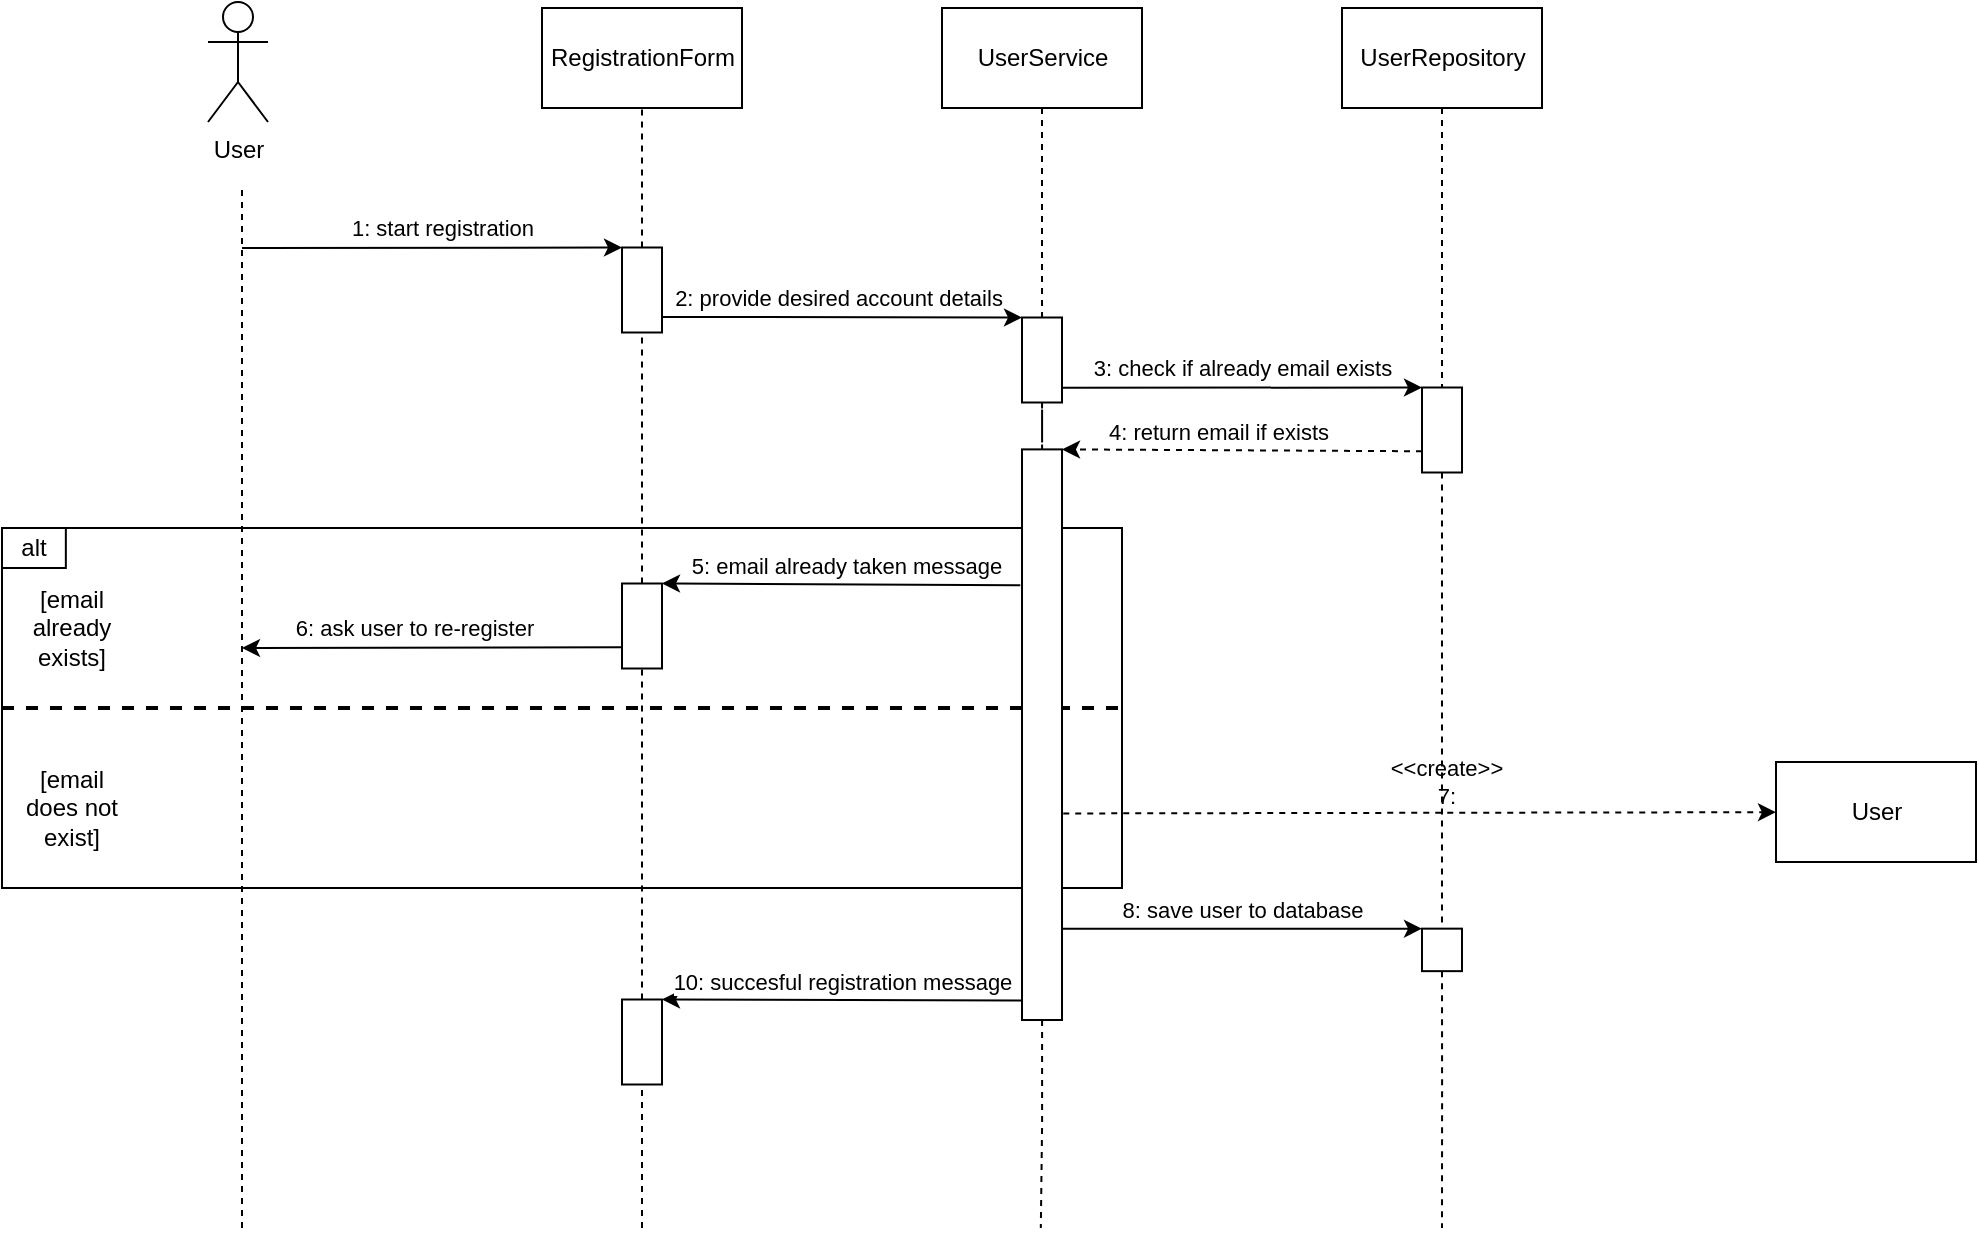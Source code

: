 <mxfile version="20.2.3" type="device" pages="3"><diagram id="J1BoHj41elnIUhdAQYMc" name="Sequence - Register"><mxGraphModel dx="1422" dy="865" grid="1" gridSize="10" guides="1" tooltips="1" connect="1" arrows="1" fold="1" page="1" pageScale="1" pageWidth="1700" pageHeight="1100" math="0" shadow="0"><root><mxCell id="0"/><mxCell id="1" parent="0"/><mxCell id="G51d1cEcFMgYt-bWNLCl-16" value="" style="group;fillColor=none;" parent="1" vertex="1" connectable="0"><mxGeometry x="50" y="330" width="615.31" height="180" as="geometry"/></mxCell><mxCell id="G51d1cEcFMgYt-bWNLCl-17" value="alt" style="rounded=0;whiteSpace=wrap;html=1;" parent="G51d1cEcFMgYt-bWNLCl-16" vertex="1"><mxGeometry width="31.927" height="20" as="geometry"/></mxCell><mxCell id="G51d1cEcFMgYt-bWNLCl-25" value="" style="group" parent="G51d1cEcFMgYt-bWNLCl-16" vertex="1" connectable="0"><mxGeometry width="560" height="180" as="geometry"/></mxCell><mxCell id="G51d1cEcFMgYt-bWNLCl-23" value="[email already&lt;br&gt;exists]" style="rounded=0;whiteSpace=wrap;html=1;fillColor=none;strokeColor=none;" parent="G51d1cEcFMgYt-bWNLCl-25" vertex="1"><mxGeometry x="10" y="30" width="50" height="40" as="geometry"/></mxCell><mxCell id="G51d1cEcFMgYt-bWNLCl-29" value="" style="group" parent="G51d1cEcFMgYt-bWNLCl-25" vertex="1" connectable="0"><mxGeometry width="560" height="180" as="geometry"/></mxCell><mxCell id="G51d1cEcFMgYt-bWNLCl-14" value="" style="rounded=0;whiteSpace=wrap;html=1;fillColor=none;" parent="G51d1cEcFMgYt-bWNLCl-29" vertex="1"><mxGeometry width="560" height="180" as="geometry"/></mxCell><mxCell id="G51d1cEcFMgYt-bWNLCl-26" value="[email does not exist]" style="rounded=0;whiteSpace=wrap;html=1;fillColor=none;strokeColor=none;" parent="G51d1cEcFMgYt-bWNLCl-29" vertex="1"><mxGeometry x="10" y="120" width="50" height="40" as="geometry"/></mxCell><mxCell id="G51d1cEcFMgYt-bWNLCl-15" value="" style="endArrow=none;dashed=1;html=1;strokeWidth=2;rounded=0;exitX=0;exitY=0.5;exitDx=0;exitDy=0;entryX=1;entryY=0.5;entryDx=0;entryDy=0;" parent="G51d1cEcFMgYt-bWNLCl-29" source="G51d1cEcFMgYt-bWNLCl-14" target="G51d1cEcFMgYt-bWNLCl-14" edge="1"><mxGeometry width="50" height="50" relative="1" as="geometry"><mxPoint x="274.572" y="-30" as="sourcePoint"/><mxPoint x="306.499" y="-80" as="targetPoint"/></mxGeometry></mxCell><mxCell id="G51d1cEcFMgYt-bWNLCl-34" value="" style="endArrow=classic;html=1;rounded=0;exitX=0.75;exitY=1;exitDx=0;exitDy=0;" parent="G51d1cEcFMgYt-bWNLCl-29" source="G51d1cEcFMgYt-bWNLCl-30" edge="1"><mxGeometry width="50" height="50" relative="1" as="geometry"><mxPoint x="299.8" y="63.61" as="sourcePoint"/><mxPoint x="120" y="60" as="targetPoint"/></mxGeometry></mxCell><mxCell id="G51d1cEcFMgYt-bWNLCl-35" value="6: ask user to re-register" style="edgeLabel;html=1;align=center;verticalAlign=middle;resizable=0;points=[];" parent="G51d1cEcFMgYt-bWNLCl-34" vertex="1" connectable="0"><mxGeometry x="-0.532" y="2" relative="1" as="geometry"><mxPoint x="-60" y="-12" as="offset"/></mxGeometry></mxCell><mxCell id="e1-ULAyDDQOcOxpu7avG-3" value="UserService" style="html=1;dashed=0;whitespace=wrap;" parent="1" vertex="1"><mxGeometry x="520" y="70" width="100" height="50" as="geometry"/></mxCell><mxCell id="e1-ULAyDDQOcOxpu7avG-4" value="RegistrationForm" style="html=1;dashed=0;whitespace=wrap;" parent="1" vertex="1"><mxGeometry x="320" y="70" width="100" height="50" as="geometry"/></mxCell><mxCell id="e1-ULAyDDQOcOxpu7avG-5" value="" style="endArrow=none;dashed=1;html=1;rounded=0;" parent="1" edge="1"><mxGeometry width="50" height="50" relative="1" as="geometry"><mxPoint x="170" y="680" as="sourcePoint"/><mxPoint x="170" y="160" as="targetPoint"/></mxGeometry></mxCell><mxCell id="e1-ULAyDDQOcOxpu7avG-6" value="" style="endArrow=none;dashed=1;html=1;rounded=0;startArrow=none;" parent="1" source="e1-ULAyDDQOcOxpu7avG-16" target="e1-ULAyDDQOcOxpu7avG-4" edge="1"><mxGeometry width="50" height="50" relative="1" as="geometry"><mxPoint x="370" y="682" as="sourcePoint"/><mxPoint x="100" y="130" as="targetPoint"/></mxGeometry></mxCell><mxCell id="G51d1cEcFMgYt-bWNLCl-5" style="edgeStyle=orthogonalEdgeStyle;rounded=0;orthogonalLoop=1;jettySize=auto;html=1;dashed=1;endArrow=none;endFill=0;startArrow=none;" parent="1" source="G51d1cEcFMgYt-bWNLCl-49" edge="1"><mxGeometry relative="1" as="geometry"><mxPoint x="770.0" y="680" as="targetPoint"/></mxGeometry></mxCell><mxCell id="e1-ULAyDDQOcOxpu7avG-9" value="UserRepository" style="html=1;dashed=0;whitespace=wrap;" parent="1" vertex="1"><mxGeometry x="720" y="70" width="100" height="50" as="geometry"/></mxCell><mxCell id="e1-ULAyDDQOcOxpu7avG-15" value="" style="endArrow=classic;html=1;rounded=0;entryX=0;entryY=1;entryDx=0;entryDy=0;" parent="1" target="e1-ULAyDDQOcOxpu7avG-16" edge="1"><mxGeometry width="50" height="50" relative="1" as="geometry"><mxPoint x="170" y="190" as="sourcePoint"/><mxPoint x="360" y="190" as="targetPoint"/></mxGeometry></mxCell><mxCell id="e1-ULAyDDQOcOxpu7avG-18" value="1: start registration" style="edgeLabel;html=1;align=center;verticalAlign=middle;resizable=0;points=[];" parent="e1-ULAyDDQOcOxpu7avG-15" vertex="1" connectable="0"><mxGeometry x="-0.532" y="2" relative="1" as="geometry"><mxPoint x="55" y="-8" as="offset"/></mxGeometry></mxCell><mxCell id="e1-ULAyDDQOcOxpu7avG-16" value="" style="rounded=0;whiteSpace=wrap;html=1;rotation=90;" parent="1" vertex="1"><mxGeometry x="348.75" y="201" width="42.5" height="20" as="geometry"/></mxCell><mxCell id="e1-ULAyDDQOcOxpu7avG-17" value="" style="endArrow=none;dashed=1;html=1;rounded=0;startArrow=none;" parent="1" source="G51d1cEcFMgYt-bWNLCl-30" target="e1-ULAyDDQOcOxpu7avG-16" edge="1"><mxGeometry width="50" height="50" relative="1" as="geometry"><mxPoint x="370" y="682" as="sourcePoint"/><mxPoint x="370" y="120" as="targetPoint"/></mxGeometry></mxCell><mxCell id="e1-ULAyDDQOcOxpu7avG-21" value="" style="endArrow=classic;html=1;rounded=0;exitX=0.817;exitY=0.007;exitDx=0;exitDy=0;exitPerimeter=0;entryX=0;entryY=1;entryDx=0;entryDy=0;" parent="1" source="e1-ULAyDDQOcOxpu7avG-16" target="G51d1cEcFMgYt-bWNLCl-9" edge="1"><mxGeometry width="50" height="50" relative="1" as="geometry"><mxPoint x="391" y="225" as="sourcePoint"/><mxPoint x="540" y="225" as="targetPoint"/></mxGeometry></mxCell><mxCell id="e1-ULAyDDQOcOxpu7avG-22" value="2: provide desired account details" style="edgeLabel;html=1;align=center;verticalAlign=middle;resizable=0;points=[];" parent="e1-ULAyDDQOcOxpu7avG-21" vertex="1" connectable="0"><mxGeometry x="-0.532" y="2" relative="1" as="geometry"><mxPoint x="46" y="-8" as="offset"/></mxGeometry></mxCell><mxCell id="G51d1cEcFMgYt-bWNLCl-1" value="User" style="shape=umlActor;verticalLabelPosition=bottom;verticalAlign=top;html=1;outlineConnect=0;" parent="1" vertex="1"><mxGeometry x="153" y="67" width="30" height="60" as="geometry"/></mxCell><mxCell id="G51d1cEcFMgYt-bWNLCl-8" style="edgeStyle=orthogonalEdgeStyle;rounded=0;orthogonalLoop=1;jettySize=auto;html=1;dashed=1;endArrow=none;endFill=0;startArrow=none;" parent="1" source="G51d1cEcFMgYt-bWNLCl-18" edge="1"><mxGeometry relative="1" as="geometry"><mxPoint x="569.41" y="680" as="targetPoint"/><mxPoint x="569.41" y="120" as="sourcePoint"/></mxGeometry></mxCell><mxCell id="G51d1cEcFMgYt-bWNLCl-10" value="" style="endArrow=classic;html=1;rounded=0;exitX=0.827;exitY=-0.018;exitDx=0;exitDy=0;exitPerimeter=0;entryX=0;entryY=1;entryDx=0;entryDy=0;" parent="1" source="G51d1cEcFMgYt-bWNLCl-9" target="G51d1cEcFMgYt-bWNLCl-12" edge="1"><mxGeometry width="50" height="50" relative="1" as="geometry"><mxPoint x="590" y="260" as="sourcePoint"/><mxPoint x="740" y="260" as="targetPoint"/></mxGeometry></mxCell><mxCell id="G51d1cEcFMgYt-bWNLCl-11" value="3: check if already email exists" style="edgeLabel;html=1;align=center;verticalAlign=middle;resizable=0;points=[];" parent="G51d1cEcFMgYt-bWNLCl-10" vertex="1" connectable="0"><mxGeometry x="-0.532" y="2" relative="1" as="geometry"><mxPoint x="47" y="-8" as="offset"/></mxGeometry></mxCell><mxCell id="G51d1cEcFMgYt-bWNLCl-12" value="" style="rounded=0;whiteSpace=wrap;html=1;rotation=90;" parent="1" vertex="1"><mxGeometry x="748.75" y="271" width="42.5" height="20" as="geometry"/></mxCell><mxCell id="G51d1cEcFMgYt-bWNLCl-13" value="" style="edgeStyle=orthogonalEdgeStyle;rounded=0;orthogonalLoop=1;jettySize=auto;html=1;dashed=1;endArrow=none;endFill=0;" parent="1" source="e1-ULAyDDQOcOxpu7avG-9" target="G51d1cEcFMgYt-bWNLCl-12" edge="1"><mxGeometry relative="1" as="geometry"><mxPoint x="770.0" y="680" as="targetPoint"/><mxPoint x="770.0" y="120" as="sourcePoint"/></mxGeometry></mxCell><mxCell id="G51d1cEcFMgYt-bWNLCl-19" value="" style="edgeStyle=orthogonalEdgeStyle;rounded=0;orthogonalLoop=1;jettySize=auto;html=1;dashed=1;endArrow=none;endFill=0;startArrow=none;" parent="1" source="G51d1cEcFMgYt-bWNLCl-9" target="G51d1cEcFMgYt-bWNLCl-18" edge="1"><mxGeometry relative="1" as="geometry"><mxPoint x="569.41" y="680" as="targetPoint"/><mxPoint x="570" y="120" as="sourcePoint"/></mxGeometry></mxCell><mxCell id="G51d1cEcFMgYt-bWNLCl-20" value="" style="endArrow=classic;html=1;rounded=0;exitX=0.75;exitY=1;exitDx=0;exitDy=0;entryX=0;entryY=0;entryDx=0;entryDy=0;dashed=1;" parent="1" source="G51d1cEcFMgYt-bWNLCl-12" target="G51d1cEcFMgYt-bWNLCl-18" edge="1"><mxGeometry width="50" height="50" relative="1" as="geometry"><mxPoint x="460.0" y="291.147" as="sourcePoint"/><mxPoint x="590" y="291" as="targetPoint"/></mxGeometry></mxCell><mxCell id="G51d1cEcFMgYt-bWNLCl-21" value="4: return email if exists" style="edgeLabel;html=1;align=center;verticalAlign=middle;resizable=0;points=[];" parent="G51d1cEcFMgYt-bWNLCl-20" vertex="1" connectable="0"><mxGeometry x="-0.532" y="2" relative="1" as="geometry"><mxPoint x="-60" y="-12" as="offset"/></mxGeometry></mxCell><mxCell id="G51d1cEcFMgYt-bWNLCl-9" value="" style="rounded=0;whiteSpace=wrap;html=1;rotation=90;" parent="1" vertex="1"><mxGeometry x="548.75" y="236" width="42.5" height="20" as="geometry"/></mxCell><mxCell id="G51d1cEcFMgYt-bWNLCl-22" value="" style="edgeStyle=orthogonalEdgeStyle;rounded=0;orthogonalLoop=1;jettySize=auto;html=1;dashed=1;endArrow=none;endFill=0;" parent="1" source="e1-ULAyDDQOcOxpu7avG-3" target="G51d1cEcFMgYt-bWNLCl-9" edge="1"><mxGeometry relative="1" as="geometry"><mxPoint x="570" y="314.69" as="targetPoint"/><mxPoint x="570" y="120.0" as="sourcePoint"/></mxGeometry></mxCell><mxCell id="G51d1cEcFMgYt-bWNLCl-18" value="" style="rounded=0;whiteSpace=wrap;html=1;rotation=90;" parent="1" vertex="1"><mxGeometry x="427.35" y="423.35" width="285.31" height="20" as="geometry"/></mxCell><mxCell id="G51d1cEcFMgYt-bWNLCl-30" value="" style="rounded=0;whiteSpace=wrap;html=1;rotation=90;" parent="1" vertex="1"><mxGeometry x="348.75" y="369" width="42.5" height="20" as="geometry"/></mxCell><mxCell id="G51d1cEcFMgYt-bWNLCl-31" value="" style="endArrow=none;dashed=1;html=1;rounded=0;startArrow=none;" parent="1" source="G51d1cEcFMgYt-bWNLCl-55" target="G51d1cEcFMgYt-bWNLCl-30" edge="1"><mxGeometry width="50" height="50" relative="1" as="geometry"><mxPoint x="370" y="680" as="sourcePoint"/><mxPoint x="370" y="232.25" as="targetPoint"/></mxGeometry></mxCell><mxCell id="G51d1cEcFMgYt-bWNLCl-32" value="" style="endArrow=classic;html=1;rounded=0;entryX=0;entryY=0;entryDx=0;entryDy=0;exitX=0.238;exitY=1.042;exitDx=0;exitDy=0;exitPerimeter=0;" parent="1" source="G51d1cEcFMgYt-bWNLCl-18" target="G51d1cEcFMgYt-bWNLCl-30" edge="1"><mxGeometry width="50" height="50" relative="1" as="geometry"><mxPoint x="562" y="360" as="sourcePoint"/><mxPoint x="700" y="360" as="targetPoint"/></mxGeometry></mxCell><mxCell id="G51d1cEcFMgYt-bWNLCl-33" value="5: email already taken message" style="edgeLabel;html=1;align=center;verticalAlign=middle;resizable=0;points=[];" parent="G51d1cEcFMgYt-bWNLCl-32" vertex="1" connectable="0"><mxGeometry x="-0.532" y="2" relative="1" as="geometry"><mxPoint x="-45" y="-12" as="offset"/></mxGeometry></mxCell><mxCell id="G51d1cEcFMgYt-bWNLCl-41" value="" style="endArrow=classic;html=1;rounded=0;exitX=0.638;exitY=-0.031;exitDx=0;exitDy=0;exitPerimeter=0;dashed=1;" parent="1" source="G51d1cEcFMgYt-bWNLCl-18" target="G51d1cEcFMgYt-bWNLCl-43" edge="1"><mxGeometry width="50" height="50" relative="1" as="geometry"><mxPoint x="591.25" y="470.148" as="sourcePoint"/><mxPoint x="1010" y="470" as="targetPoint"/></mxGeometry></mxCell><mxCell id="G51d1cEcFMgYt-bWNLCl-42" value="&amp;lt;&amp;lt;create&amp;gt;&amp;gt;&lt;br&gt;7:" style="edgeLabel;html=1;align=center;verticalAlign=middle;resizable=0;points=[];" parent="G51d1cEcFMgYt-bWNLCl-41" vertex="1" connectable="0"><mxGeometry x="-0.532" y="2" relative="1" as="geometry"><mxPoint x="108" y="-14" as="offset"/></mxGeometry></mxCell><mxCell id="G51d1cEcFMgYt-bWNLCl-43" value="User" style="html=1;dashed=0;whitespace=wrap;" parent="1" vertex="1"><mxGeometry x="937" y="447" width="100" height="50" as="geometry"/></mxCell><mxCell id="G51d1cEcFMgYt-bWNLCl-47" value="" style="endArrow=classic;html=1;rounded=0;entryX=0;entryY=1;entryDx=0;entryDy=0;exitX=0.84;exitY=-0.014;exitDx=0;exitDy=0;exitPerimeter=0;" parent="1" source="G51d1cEcFMgYt-bWNLCl-18" target="G51d1cEcFMgYt-bWNLCl-49" edge="1"><mxGeometry width="50" height="50" relative="1" as="geometry"><mxPoint x="600" y="540" as="sourcePoint"/><mxPoint x="759.64" y="531.58" as="targetPoint"/></mxGeometry></mxCell><mxCell id="G51d1cEcFMgYt-bWNLCl-48" value="8: save user to database" style="edgeLabel;html=1;align=center;verticalAlign=middle;resizable=0;points=[];" parent="G51d1cEcFMgYt-bWNLCl-47" vertex="1" connectable="0"><mxGeometry x="-0.532" y="2" relative="1" as="geometry"><mxPoint x="47" y="-8" as="offset"/></mxGeometry></mxCell><mxCell id="G51d1cEcFMgYt-bWNLCl-49" value="" style="rounded=0;whiteSpace=wrap;html=1;rotation=90;" parent="1" vertex="1"><mxGeometry x="759.37" y="530.95" width="21.25" height="20" as="geometry"/></mxCell><mxCell id="G51d1cEcFMgYt-bWNLCl-50" value="" style="edgeStyle=orthogonalEdgeStyle;rounded=0;orthogonalLoop=1;jettySize=auto;html=1;dashed=1;endArrow=none;endFill=0;startArrow=none;" parent="1" source="G51d1cEcFMgYt-bWNLCl-12" target="G51d1cEcFMgYt-bWNLCl-49" edge="1"><mxGeometry relative="1" as="geometry"><mxPoint x="770.0" y="680" as="targetPoint"/><mxPoint x="770.003" y="302.25" as="sourcePoint"/></mxGeometry></mxCell><mxCell id="G51d1cEcFMgYt-bWNLCl-53" value="" style="endArrow=classic;html=1;rounded=0;exitX=0.966;exitY=1.007;exitDx=0;exitDy=0;exitPerimeter=0;entryX=0;entryY=0;entryDx=0;entryDy=0;" parent="1" source="G51d1cEcFMgYt-bWNLCl-18" target="G51d1cEcFMgYt-bWNLCl-55" edge="1"><mxGeometry width="50" height="50" relative="1" as="geometry"><mxPoint x="591.245" y="580.025" as="sourcePoint"/><mxPoint x="400" y="566" as="targetPoint"/></mxGeometry></mxCell><mxCell id="G51d1cEcFMgYt-bWNLCl-54" value="10: succesful registration message" style="edgeLabel;html=1;align=center;verticalAlign=middle;resizable=0;points=[];" parent="G51d1cEcFMgYt-bWNLCl-53" vertex="1" connectable="0"><mxGeometry x="-0.532" y="2" relative="1" as="geometry"><mxPoint x="-48" y="-11" as="offset"/></mxGeometry></mxCell><mxCell id="G51d1cEcFMgYt-bWNLCl-55" value="" style="rounded=0;whiteSpace=wrap;html=1;rotation=90;" parent="1" vertex="1"><mxGeometry x="348.75" y="577" width="42.5" height="20" as="geometry"/></mxCell><mxCell id="G51d1cEcFMgYt-bWNLCl-56" value="" style="endArrow=none;dashed=1;html=1;rounded=0;startArrow=none;" parent="1" target="G51d1cEcFMgYt-bWNLCl-55" edge="1"><mxGeometry width="50" height="50" relative="1" as="geometry"><mxPoint x="370" y="680" as="sourcePoint"/><mxPoint x="370" y="400.25" as="targetPoint"/></mxGeometry></mxCell></root></mxGraphModel></diagram><diagram name="Sequence - Select Seat" id="tDsVWG0fRulVnnlS4dfh"><mxGraphModel dx="2031" dy="1236" grid="1" gridSize="10" guides="1" tooltips="1" connect="1" arrows="1" fold="1" page="1" pageScale="1" pageWidth="1700" pageHeight="1100" math="0" shadow="0"><root><mxCell id="0Tfs3heMFSUiTe6N3UNr-0"/><mxCell id="0Tfs3heMFSUiTe6N3UNr-1" parent="0Tfs3heMFSUiTe6N3UNr-0"/><mxCell id="fR0WQAVEiiHYy7kl14C6-23" value="" style="endArrow=classic;html=1;rounded=0;entryX=0.5;entryY=1;entryDx=0;entryDy=0;" parent="0Tfs3heMFSUiTe6N3UNr-1" target="fR0WQAVEiiHYy7kl14C6-29" edge="1"><mxGeometry width="50" height="50" relative="1" as="geometry"><mxPoint x="170" y="1025" as="sourcePoint"/><mxPoint x="710" y="1051.63" as="targetPoint"/></mxGeometry></mxCell><mxCell id="fR0WQAVEiiHYy7kl14C6-24" value="22: select seats" style="edgeLabel;html=1;align=center;verticalAlign=middle;resizable=0;points=[];" parent="fR0WQAVEiiHYy7kl14C6-23" vertex="1" connectable="0"><mxGeometry x="-0.532" y="2" relative="1" as="geometry"><mxPoint x="-19" y="-10" as="offset"/></mxGeometry></mxCell><mxCell id="4jAqGwHqV76s-1HRozPH-74" value="" style="endArrow=classic;html=1;rounded=0;entryX=0.5;entryY=1;entryDx=0;entryDy=0;" parent="0Tfs3heMFSUiTe6N3UNr-1" target="4jAqGwHqV76s-1HRozPH-76" edge="1"><mxGeometry width="50" height="50" relative="1" as="geometry"><mxPoint x="170" y="755" as="sourcePoint"/><mxPoint x="540" y="780.63" as="targetPoint"/></mxGeometry></mxCell><mxCell id="4jAqGwHqV76s-1HRozPH-75" value="15: select showtime" style="edgeLabel;html=1;align=center;verticalAlign=middle;resizable=0;points=[];" parent="4jAqGwHqV76s-1HRozPH-74" vertex="1" connectable="0"><mxGeometry x="-0.532" y="2" relative="1" as="geometry"><mxPoint x="55" y="-8" as="offset"/></mxGeometry></mxCell><mxCell id="4jAqGwHqV76s-1HRozPH-57" value="" style="edgeStyle=orthogonalEdgeStyle;rounded=0;orthogonalLoop=1;jettySize=auto;html=1;dashed=1;endArrow=none;endFill=0;startArrow=none;" parent="0Tfs3heMFSUiTe6N3UNr-1" source="fR0WQAVEiiHYy7kl14C6-10" edge="1"><mxGeometry relative="1" as="geometry"><mxPoint x="769" y="1120" as="targetPoint"/><mxPoint x="769.51" y="120" as="sourcePoint"/><Array as="points"/></mxGeometry></mxCell><mxCell id="4jAqGwHqV76s-1HRozPH-37" value="" style="endArrow=classic;html=1;rounded=0;entryX=0.5;entryY=1;entryDx=0;entryDy=0;" parent="0Tfs3heMFSUiTe6N3UNr-1" target="4jAqGwHqV76s-1HRozPH-31" edge="1"><mxGeometry width="50" height="50" relative="1" as="geometry"><mxPoint x="170" y="465" as="sourcePoint"/><mxPoint x="360" y="490" as="targetPoint"/></mxGeometry></mxCell><mxCell id="4jAqGwHqV76s-1HRozPH-38" value="8: select showroom" style="edgeLabel;html=1;align=center;verticalAlign=middle;resizable=0;points=[];" parent="4jAqGwHqV76s-1HRozPH-37" vertex="1" connectable="0"><mxGeometry x="-0.532" y="2" relative="1" as="geometry"><mxPoint x="55" y="-8" as="offset"/></mxGeometry></mxCell><mxCell id="0Tfs3heMFSUiTe6N3UNr-12" value="TicketController" style="html=1;dashed=0;whitespace=wrap;" parent="0Tfs3heMFSUiTe6N3UNr-1" vertex="1"><mxGeometry x="520" y="70" width="100" height="50" as="geometry"/></mxCell><mxCell id="0Tfs3heMFSUiTe6N3UNr-13" value="MovieTab" style="html=1;dashed=0;whitespace=wrap;" parent="0Tfs3heMFSUiTe6N3UNr-1" vertex="1"><mxGeometry x="320" y="70" width="100" height="50" as="geometry"/></mxCell><mxCell id="0Tfs3heMFSUiTe6N3UNr-14" value="" style="endArrow=none;dashed=1;html=1;rounded=0;" parent="0Tfs3heMFSUiTe6N3UNr-1" edge="1"><mxGeometry width="50" height="50" relative="1" as="geometry"><mxPoint x="169" y="1120" as="sourcePoint"/><mxPoint x="170" y="160" as="targetPoint"/></mxGeometry></mxCell><mxCell id="0Tfs3heMFSUiTe6N3UNr-15" value="" style="endArrow=none;dashed=1;html=1;rounded=0;startArrow=none;" parent="0Tfs3heMFSUiTe6N3UNr-1" target="0Tfs3heMFSUiTe6N3UNr-13" edge="1"><mxGeometry width="50" height="50" relative="1" as="geometry"><mxPoint x="369" y="1120" as="sourcePoint"/><mxPoint x="100" y="130" as="targetPoint"/></mxGeometry></mxCell><mxCell id="0Tfs3heMFSUiTe6N3UNr-17" value="TicketService" style="html=1;dashed=0;whitespace=wrap;" parent="0Tfs3heMFSUiTe6N3UNr-1" vertex="1"><mxGeometry x="720" y="70" width="100" height="50" as="geometry"/></mxCell><mxCell id="0Tfs3heMFSUiTe6N3UNr-18" value="" style="endArrow=classic;html=1;rounded=0;entryX=0;entryY=1;entryDx=0;entryDy=0;" parent="0Tfs3heMFSUiTe6N3UNr-1" target="4jAqGwHqV76s-1HRozPH-0" edge="1"><mxGeometry width="50" height="50" relative="1" as="geometry"><mxPoint x="170" y="190" as="sourcePoint"/><mxPoint x="360" y="189.75" as="targetPoint"/></mxGeometry></mxCell><mxCell id="0Tfs3heMFSUiTe6N3UNr-19" value="1: select movie" style="edgeLabel;html=1;align=center;verticalAlign=middle;resizable=0;points=[];" parent="0Tfs3heMFSUiTe6N3UNr-18" vertex="1" connectable="0"><mxGeometry x="-0.532" y="2" relative="1" as="geometry"><mxPoint x="55" y="-8" as="offset"/></mxGeometry></mxCell><mxCell id="0Tfs3heMFSUiTe6N3UNr-24" value="User" style="shape=umlActor;verticalLabelPosition=bottom;verticalAlign=top;html=1;outlineConnect=0;" parent="0Tfs3heMFSUiTe6N3UNr-1" vertex="1"><mxGeometry x="153" y="67" width="30" height="60" as="geometry"/></mxCell><mxCell id="4jAqGwHqV76s-1HRozPH-0" value="" style="rounded=0;whiteSpace=wrap;html=1;rotation=90;" parent="0Tfs3heMFSUiTe6N3UNr-1" vertex="1"><mxGeometry x="348.75" y="201" width="42.5" height="20" as="geometry"/></mxCell><mxCell id="4jAqGwHqV76s-1HRozPH-1" value="" style="endArrow=classic;html=1;rounded=0;exitX=0.75;exitY=0;exitDx=0;exitDy=0;entryX=0;entryY=1;entryDx=0;entryDy=0;" parent="0Tfs3heMFSUiTe6N3UNr-1" source="4jAqGwHqV76s-1HRozPH-0" target="4jAqGwHqV76s-1HRozPH-3" edge="1"><mxGeometry width="50" height="50" relative="1" as="geometry"><mxPoint x="380" y="221.25" as="sourcePoint"/><mxPoint x="540" y="221" as="targetPoint"/></mxGeometry></mxCell><mxCell id="4jAqGwHqV76s-1HRozPH-2" value="2: selected movie" style="edgeLabel;html=1;align=center;verticalAlign=middle;resizable=0;points=[];" parent="4jAqGwHqV76s-1HRozPH-1" vertex="1" connectable="0"><mxGeometry x="-0.532" y="2" relative="1" as="geometry"><mxPoint x="45" y="-8" as="offset"/></mxGeometry></mxCell><mxCell id="4jAqGwHqV76s-1HRozPH-4" value="" style="edgeStyle=orthogonalEdgeStyle;rounded=0;orthogonalLoop=1;jettySize=auto;html=1;dashed=1;endArrow=none;endFill=0;startArrow=none;" parent="0Tfs3heMFSUiTe6N3UNr-1" source="4jAqGwHqV76s-1HRozPH-3" edge="1"><mxGeometry relative="1" as="geometry"><mxPoint x="570" y="1114.138" as="targetPoint"/><mxPoint x="570" y="120.0" as="sourcePoint"/></mxGeometry></mxCell><mxCell id="4jAqGwHqV76s-1HRozPH-7" value="" style="endArrow=classic;html=1;rounded=0;entryX=0;entryY=1;entryDx=0;entryDy=0;" parent="0Tfs3heMFSUiTe6N3UNr-1" target="4jAqGwHqV76s-1HRozPH-9" edge="1"><mxGeometry width="50" height="50" relative="1" as="geometry"><mxPoint x="580" y="252" as="sourcePoint"/><mxPoint x="760" y="252" as="targetPoint"/></mxGeometry></mxCell><mxCell id="4jAqGwHqV76s-1HRozPH-8" value="3: get showrooms playing movie" style="edgeLabel;html=1;align=center;verticalAlign=middle;resizable=0;points=[];" parent="4jAqGwHqV76s-1HRozPH-7" vertex="1" connectable="0"><mxGeometry x="-0.532" y="2" relative="1" as="geometry"><mxPoint x="45" y="-8" as="offset"/></mxGeometry></mxCell><mxCell id="4jAqGwHqV76s-1HRozPH-15" value="TicketRepository" style="html=1;dashed=0;whitespace=wrap;" parent="0Tfs3heMFSUiTe6N3UNr-1" vertex="1"><mxGeometry x="920" y="70" width="100" height="50" as="geometry"/></mxCell><mxCell id="4jAqGwHqV76s-1HRozPH-17" value="" style="rounded=0;whiteSpace=wrap;html=1;rotation=90;" parent="0Tfs3heMFSUiTe6N3UNr-1" vertex="1"><mxGeometry x="934.38" y="308.37" width="71.25" height="20" as="geometry"/></mxCell><mxCell id="4jAqGwHqV76s-1HRozPH-18" value="" style="edgeStyle=orthogonalEdgeStyle;rounded=0;orthogonalLoop=1;jettySize=auto;html=1;dashed=1;endArrow=none;endFill=0;" parent="0Tfs3heMFSUiTe6N3UNr-1" source="4jAqGwHqV76s-1HRozPH-15" target="4jAqGwHqV76s-1HRozPH-17" edge="1"><mxGeometry relative="1" as="geometry"><mxPoint x="970" y="680" as="targetPoint"/><mxPoint x="970" y="120" as="sourcePoint"/></mxGeometry></mxCell><mxCell id="4jAqGwHqV76s-1HRozPH-19" value="" style="endArrow=classic;html=1;rounded=0;exitX=0.202;exitY=-0.053;exitDx=0;exitDy=0;entryX=0;entryY=1;entryDx=0;entryDy=0;exitPerimeter=0;" parent="0Tfs3heMFSUiTe6N3UNr-1" source="4jAqGwHqV76s-1HRozPH-9" target="4jAqGwHqV76s-1HRozPH-17" edge="1"><mxGeometry width="50" height="50" relative="1" as="geometry"><mxPoint x="780" y="283.875" as="sourcePoint"/><mxPoint x="960" y="283" as="targetPoint"/></mxGeometry></mxCell><mxCell id="4jAqGwHqV76s-1HRozPH-20" value="4: get showrooms playing movie" style="edgeLabel;html=1;align=center;verticalAlign=middle;resizable=0;points=[];" parent="4jAqGwHqV76s-1HRozPH-19" vertex="1" connectable="0"><mxGeometry x="-0.532" y="2" relative="1" as="geometry"><mxPoint x="45" y="-8" as="offset"/></mxGeometry></mxCell><mxCell id="4jAqGwHqV76s-1HRozPH-21" value="" style="endArrow=classic;html=1;rounded=0;dashed=1;exitX=0.75;exitY=1;exitDx=0;exitDy=0;entryX=0.548;entryY=0.034;entryDx=0;entryDy=0;entryPerimeter=0;" parent="0Tfs3heMFSUiTe6N3UNr-1" source="4jAqGwHqV76s-1HRozPH-17" target="4jAqGwHqV76s-1HRozPH-9" edge="1"><mxGeometry width="50" height="50" relative="1" as="geometry"><mxPoint x="948.75" y="318" as="sourcePoint"/><mxPoint x="780" y="335.75" as="targetPoint"/></mxGeometry></mxCell><mxCell id="4jAqGwHqV76s-1HRozPH-22" value="5: showrooms playing movie" style="edgeLabel;html=1;align=center;verticalAlign=middle;resizable=0;points=[];" parent="4jAqGwHqV76s-1HRozPH-21" vertex="1" connectable="0"><mxGeometry x="-0.532" y="2" relative="1" as="geometry"><mxPoint x="-44" y="-12" as="offset"/></mxGeometry></mxCell><mxCell id="4jAqGwHqV76s-1HRozPH-26" value="" style="endArrow=classic;html=1;rounded=0;dashed=1;exitX=0.907;exitY=1.017;exitDx=0;exitDy=0;exitPerimeter=0;" parent="0Tfs3heMFSUiTe6N3UNr-1" source="4jAqGwHqV76s-1HRozPH-9" edge="1"><mxGeometry width="50" height="50" relative="1" as="geometry"><mxPoint x="760.685" y="391.542" as="sourcePoint"/><mxPoint x="580" y="390" as="targetPoint"/></mxGeometry></mxCell><mxCell id="4jAqGwHqV76s-1HRozPH-27" value="6: showrooms playing movie" style="edgeLabel;html=1;align=center;verticalAlign=middle;resizable=0;points=[];" parent="4jAqGwHqV76s-1HRozPH-26" vertex="1" connectable="0"><mxGeometry x="-0.532" y="2" relative="1" as="geometry"><mxPoint x="-44" y="-12" as="offset"/></mxGeometry></mxCell><mxCell id="4jAqGwHqV76s-1HRozPH-29" value="TheaterTab" style="html=1;dashed=0;whitespace=wrap;" parent="0Tfs3heMFSUiTe6N3UNr-1" vertex="1"><mxGeometry x="1100" y="70" width="100" height="50" as="geometry"/></mxCell><mxCell id="4jAqGwHqV76s-1HRozPH-30" value="" style="edgeStyle=orthogonalEdgeStyle;rounded=0;orthogonalLoop=1;jettySize=auto;html=1;dashed=1;endArrow=none;endFill=0;startArrow=none;" parent="0Tfs3heMFSUiTe6N3UNr-1" source="4jAqGwHqV76s-1HRozPH-31" edge="1"><mxGeometry relative="1" as="geometry"><mxPoint x="1149" y="1100" as="targetPoint"/><mxPoint x="1150.0" y="120" as="sourcePoint"/></mxGeometry></mxCell><mxCell id="4jAqGwHqV76s-1HRozPH-31" value="" style="rounded=0;whiteSpace=wrap;html=1;rotation=90;" parent="0Tfs3heMFSUiTe6N3UNr-1" vertex="1"><mxGeometry x="1114.37" y="455" width="71.25" height="20" as="geometry"/></mxCell><mxCell id="4jAqGwHqV76s-1HRozPH-32" value="" style="edgeStyle=orthogonalEdgeStyle;rounded=0;orthogonalLoop=1;jettySize=auto;html=1;dashed=1;endArrow=none;endFill=0;" parent="0Tfs3heMFSUiTe6N3UNr-1" source="4jAqGwHqV76s-1HRozPH-29" target="4jAqGwHqV76s-1HRozPH-31" edge="1"><mxGeometry relative="1" as="geometry"><mxPoint x="1150" y="680" as="targetPoint"/><mxPoint x="1150" y="120" as="sourcePoint"/></mxGeometry></mxCell><mxCell id="4jAqGwHqV76s-1HRozPH-35" value="" style="endArrow=classic;html=1;rounded=0;entryX=0;entryY=1;entryDx=0;entryDy=0;" parent="0Tfs3heMFSUiTe6N3UNr-1" target="4jAqGwHqV76s-1HRozPH-31" edge="1"><mxGeometry width="50" height="50" relative="1" as="geometry"><mxPoint x="580" y="430" as="sourcePoint"/><mxPoint x="1150" y="430" as="targetPoint"/></mxGeometry></mxCell><mxCell id="4jAqGwHqV76s-1HRozPH-36" value="7: showrooms playing movie" style="edgeLabel;html=1;align=center;verticalAlign=middle;resizable=0;points=[];" parent="4jAqGwHqV76s-1HRozPH-35" vertex="1" connectable="0"><mxGeometry x="-0.532" y="2" relative="1" as="geometry"><mxPoint x="45" y="-8" as="offset"/></mxGeometry></mxCell><mxCell id="4jAqGwHqV76s-1HRozPH-41" value="" style="endArrow=classic;html=1;rounded=0;exitX=0.904;exitY=0.914;exitDx=0;exitDy=0;exitPerimeter=0;" parent="0Tfs3heMFSUiTe6N3UNr-1" source="4jAqGwHqV76s-1HRozPH-31" edge="1"><mxGeometry width="50" height="50" relative="1" as="geometry"><mxPoint x="710" y="600.875" as="sourcePoint"/><mxPoint x="580" y="494" as="targetPoint"/></mxGeometry></mxCell><mxCell id="4jAqGwHqV76s-1HRozPH-42" value="9: selected showroom" style="edgeLabel;html=1;align=center;verticalAlign=middle;resizable=0;points=[];" parent="4jAqGwHqV76s-1HRozPH-41" vertex="1" connectable="0"><mxGeometry x="-0.532" y="2" relative="1" as="geometry"><mxPoint x="-164" y="-13" as="offset"/></mxGeometry></mxCell><mxCell id="4jAqGwHqV76s-1HRozPH-43" value="" style="endArrow=classic;html=1;rounded=0;entryX=0;entryY=1;entryDx=0;entryDy=0;" parent="0Tfs3heMFSUiTe6N3UNr-1" target="4jAqGwHqV76s-1HRozPH-50" edge="1"><mxGeometry width="50" height="50" relative="1" as="geometry"><mxPoint x="580" y="540" as="sourcePoint"/><mxPoint x="760" y="539.83" as="targetPoint"/></mxGeometry></mxCell><mxCell id="4jAqGwHqV76s-1HRozPH-44" value="10: get schedule" style="edgeLabel;html=1;align=center;verticalAlign=middle;resizable=0;points=[];" parent="4jAqGwHqV76s-1HRozPH-43" vertex="1" connectable="0"><mxGeometry x="-0.532" y="2" relative="1" as="geometry"><mxPoint x="45" y="-8" as="offset"/></mxGeometry></mxCell><mxCell id="4jAqGwHqV76s-1HRozPH-46" value="" style="endArrow=classic;html=1;rounded=0;exitX=0.202;exitY=-0.053;exitDx=0;exitDy=0;entryX=0;entryY=1;entryDx=0;entryDy=0;exitPerimeter=0;" parent="0Tfs3heMFSUiTe6N3UNr-1" source="4jAqGwHqV76s-1HRozPH-50" target="4jAqGwHqV76s-1HRozPH-45" edge="1"><mxGeometry width="50" height="50" relative="1" as="geometry"><mxPoint x="780" y="571.705" as="sourcePoint"/><mxPoint x="960" y="570.83" as="targetPoint"/></mxGeometry></mxCell><mxCell id="4jAqGwHqV76s-1HRozPH-47" value="11: get schedule" style="edgeLabel;html=1;align=center;verticalAlign=middle;resizable=0;points=[];" parent="4jAqGwHqV76s-1HRozPH-46" vertex="1" connectable="0"><mxGeometry x="-0.532" y="2" relative="1" as="geometry"><mxPoint x="45" y="-8" as="offset"/></mxGeometry></mxCell><mxCell id="4jAqGwHqV76s-1HRozPH-48" value="" style="endArrow=classic;html=1;rounded=0;dashed=1;exitX=0.75;exitY=1;exitDx=0;exitDy=0;entryX=0.548;entryY=0.034;entryDx=0;entryDy=0;entryPerimeter=0;" parent="0Tfs3heMFSUiTe6N3UNr-1" source="4jAqGwHqV76s-1HRozPH-45" target="4jAqGwHqV76s-1HRozPH-50" edge="1"><mxGeometry width="50" height="50" relative="1" as="geometry"><mxPoint x="948.75" y="605.83" as="sourcePoint"/><mxPoint x="780" y="623.58" as="targetPoint"/></mxGeometry></mxCell><mxCell id="4jAqGwHqV76s-1HRozPH-49" value="12: schedule" style="edgeLabel;html=1;align=center;verticalAlign=middle;resizable=0;points=[];" parent="4jAqGwHqV76s-1HRozPH-48" vertex="1" connectable="0"><mxGeometry x="-0.532" y="2" relative="1" as="geometry"><mxPoint x="-44" y="-12" as="offset"/></mxGeometry></mxCell><mxCell id="4jAqGwHqV76s-1HRozPH-51" value="" style="endArrow=classic;html=1;rounded=0;dashed=1;exitX=0.907;exitY=1.017;exitDx=0;exitDy=0;entryX=0.374;entryY=-0.03;entryDx=0;entryDy=0;exitPerimeter=0;entryPerimeter=0;" parent="0Tfs3heMFSUiTe6N3UNr-1" source="4jAqGwHqV76s-1HRozPH-50" edge="1"><mxGeometry width="50" height="50" relative="1" as="geometry"><mxPoint x="760.685" y="679.372" as="sourcePoint"/><mxPoint x="580.61" y="677.112" as="targetPoint"/></mxGeometry></mxCell><mxCell id="4jAqGwHqV76s-1HRozPH-52" value="13: schedule" style="edgeLabel;html=1;align=center;verticalAlign=middle;resizable=0;points=[];" parent="4jAqGwHqV76s-1HRozPH-51" vertex="1" connectable="0"><mxGeometry x="-0.532" y="2" relative="1" as="geometry"><mxPoint x="-44" y="-12" as="offset"/></mxGeometry></mxCell><mxCell id="4jAqGwHqV76s-1HRozPH-45" value="" style="rounded=0;whiteSpace=wrap;html=1;rotation=90;" parent="0Tfs3heMFSUiTe6N3UNr-1" vertex="1"><mxGeometry x="934.38" y="596.2" width="71.25" height="20" as="geometry"/></mxCell><mxCell id="4jAqGwHqV76s-1HRozPH-54" value="" style="edgeStyle=orthogonalEdgeStyle;rounded=0;orthogonalLoop=1;jettySize=auto;html=1;dashed=1;endArrow=none;endFill=0;startArrow=none;" parent="0Tfs3heMFSUiTe6N3UNr-1" source="4jAqGwHqV76s-1HRozPH-17" target="4jAqGwHqV76s-1HRozPH-45" edge="1"><mxGeometry relative="1" as="geometry"><mxPoint x="970" y="680" as="targetPoint"/><mxPoint x="970.019" y="353.995" as="sourcePoint"/></mxGeometry></mxCell><mxCell id="4jAqGwHqV76s-1HRozPH-9" value="" style="rounded=0;whiteSpace=wrap;html=1;rotation=90;" parent="0Tfs3heMFSUiTe6N3UNr-1" vertex="1"><mxGeometry x="694.37" y="317.38" width="151.25" height="20" as="geometry"/></mxCell><mxCell id="4jAqGwHqV76s-1HRozPH-61" value="" style="edgeStyle=orthogonalEdgeStyle;rounded=0;orthogonalLoop=1;jettySize=auto;html=1;dashed=1;endArrow=none;endFill=0;" parent="0Tfs3heMFSUiTe6N3UNr-1" source="0Tfs3heMFSUiTe6N3UNr-17" target="4jAqGwHqV76s-1HRozPH-9" edge="1"><mxGeometry relative="1" as="geometry"><mxPoint x="770" y="760" as="targetPoint"/><mxPoint x="770" y="120.0" as="sourcePoint"/><Array as="points"/></mxGeometry></mxCell><mxCell id="4jAqGwHqV76s-1HRozPH-50" value="" style="rounded=0;whiteSpace=wrap;html=1;rotation=90;" parent="0Tfs3heMFSUiTe6N3UNr-1" vertex="1"><mxGeometry x="694.37" y="605.21" width="151.25" height="20" as="geometry"/></mxCell><mxCell id="4jAqGwHqV76s-1HRozPH-62" value="" style="edgeStyle=orthogonalEdgeStyle;rounded=0;orthogonalLoop=1;jettySize=auto;html=1;dashed=1;endArrow=none;endFill=0;startArrow=none;" parent="0Tfs3heMFSUiTe6N3UNr-1" source="4jAqGwHqV76s-1HRozPH-9" target="4jAqGwHqV76s-1HRozPH-50" edge="1"><mxGeometry relative="1" as="geometry"><mxPoint x="770" y="760" as="targetPoint"/><mxPoint x="770.007" y="403.005" as="sourcePoint"/><Array as="points"/></mxGeometry></mxCell><mxCell id="4jAqGwHqV76s-1HRozPH-63" value="ShowtimeTab" style="html=1;dashed=0;whitespace=wrap;" parent="0Tfs3heMFSUiTe6N3UNr-1" vertex="1"><mxGeometry x="1280" y="70" width="100" height="50" as="geometry"/></mxCell><mxCell id="4jAqGwHqV76s-1HRozPH-66" value="" style="edgeStyle=orthogonalEdgeStyle;rounded=0;orthogonalLoop=1;jettySize=auto;html=1;dashed=1;endArrow=none;endFill=0;startArrow=none;" parent="0Tfs3heMFSUiTe6N3UNr-1" source="4jAqGwHqV76s-1HRozPH-76" edge="1"><mxGeometry relative="1" as="geometry"><mxPoint x="1329" y="1110" as="targetPoint"/><mxPoint x="1330" y="120" as="sourcePoint"/></mxGeometry></mxCell><mxCell id="4jAqGwHqV76s-1HRozPH-77" value="" style="endArrow=classic;html=1;rounded=0;entryX=0;entryY=1;entryDx=0;entryDy=0;" parent="0Tfs3heMFSUiTe6N3UNr-1" target="4jAqGwHqV76s-1HRozPH-76" edge="1"><mxGeometry width="50" height="50" relative="1" as="geometry"><mxPoint x="578" y="719" as="sourcePoint"/><mxPoint x="1330" y="720.63" as="targetPoint"/></mxGeometry></mxCell><mxCell id="4jAqGwHqV76s-1HRozPH-78" value="14: schedule" style="edgeLabel;html=1;align=center;verticalAlign=middle;resizable=0;points=[];" parent="4jAqGwHqV76s-1HRozPH-77" vertex="1" connectable="0"><mxGeometry x="-0.532" y="2" relative="1" as="geometry"><mxPoint x="169" y="-8" as="offset"/></mxGeometry></mxCell><mxCell id="4jAqGwHqV76s-1HRozPH-79" value="" style="endArrow=classic;html=1;rounded=0;exitX=0.904;exitY=0.914;exitDx=0;exitDy=0;exitPerimeter=0;" parent="0Tfs3heMFSUiTe6N3UNr-1" source="4jAqGwHqV76s-1HRozPH-76" edge="1"><mxGeometry width="50" height="50" relative="1" as="geometry"><mxPoint x="890" y="891.505" as="sourcePoint"/><mxPoint x="580" y="784" as="targetPoint"/></mxGeometry></mxCell><mxCell id="4jAqGwHqV76s-1HRozPH-80" value="16: selected showtime" style="edgeLabel;html=1;align=center;verticalAlign=middle;resizable=0;points=[];" parent="4jAqGwHqV76s-1HRozPH-79" vertex="1" connectable="0"><mxGeometry x="-0.532" y="2" relative="1" as="geometry"><mxPoint x="-184" y="-13" as="offset"/></mxGeometry></mxCell><mxCell id="4jAqGwHqV76s-1HRozPH-76" value="" style="rounded=0;whiteSpace=wrap;html=1;rotation=90;" parent="0Tfs3heMFSUiTe6N3UNr-1" vertex="1"><mxGeometry x="1294.37" y="745.63" width="71.25" height="20" as="geometry"/></mxCell><mxCell id="4jAqGwHqV76s-1HRozPH-81" value="" style="edgeStyle=orthogonalEdgeStyle;rounded=0;orthogonalLoop=1;jettySize=auto;html=1;dashed=1;endArrow=none;endFill=0;" parent="0Tfs3heMFSUiTe6N3UNr-1" source="4jAqGwHqV76s-1HRozPH-63" target="4jAqGwHqV76s-1HRozPH-76" edge="1"><mxGeometry relative="1" as="geometry"><mxPoint x="1330.0" y="920" as="targetPoint"/><mxPoint x="1330.0" y="120" as="sourcePoint"/></mxGeometry></mxCell><mxCell id="fR0WQAVEiiHYy7kl14C6-1" value="" style="endArrow=classic;html=1;rounded=0;entryX=0;entryY=1;entryDx=0;entryDy=0;" parent="0Tfs3heMFSUiTe6N3UNr-1" target="fR0WQAVEiiHYy7kl14C6-10" edge="1"><mxGeometry width="50" height="50" relative="1" as="geometry"><mxPoint x="580" y="810.42" as="sourcePoint"/><mxPoint x="760" y="810.25" as="targetPoint"/></mxGeometry></mxCell><mxCell id="fR0WQAVEiiHYy7kl14C6-2" value="17: get seats" style="edgeLabel;html=1;align=center;verticalAlign=middle;resizable=0;points=[];" parent="fR0WQAVEiiHYy7kl14C6-1" vertex="1" connectable="0"><mxGeometry x="-0.532" y="2" relative="1" as="geometry"><mxPoint x="45" y="-8" as="offset"/></mxGeometry></mxCell><mxCell id="fR0WQAVEiiHYy7kl14C6-3" value="" style="endArrow=classic;html=1;rounded=0;exitX=0.202;exitY=-0.053;exitDx=0;exitDy=0;entryX=0;entryY=1;entryDx=0;entryDy=0;exitPerimeter=0;" parent="0Tfs3heMFSUiTe6N3UNr-1" source="fR0WQAVEiiHYy7kl14C6-10" target="fR0WQAVEiiHYy7kl14C6-9" edge="1"><mxGeometry width="50" height="50" relative="1" as="geometry"><mxPoint x="780" y="842.125" as="sourcePoint"/><mxPoint x="960" y="841.25" as="targetPoint"/></mxGeometry></mxCell><mxCell id="fR0WQAVEiiHYy7kl14C6-4" value="18: get seats" style="edgeLabel;html=1;align=center;verticalAlign=middle;resizable=0;points=[];" parent="fR0WQAVEiiHYy7kl14C6-3" vertex="1" connectable="0"><mxGeometry x="-0.532" y="2" relative="1" as="geometry"><mxPoint x="45" y="-8" as="offset"/></mxGeometry></mxCell><mxCell id="fR0WQAVEiiHYy7kl14C6-5" value="" style="endArrow=classic;html=1;rounded=0;dashed=1;exitX=0.75;exitY=1;exitDx=0;exitDy=0;entryX=0.548;entryY=0.034;entryDx=0;entryDy=0;entryPerimeter=0;" parent="0Tfs3heMFSUiTe6N3UNr-1" source="fR0WQAVEiiHYy7kl14C6-9" target="fR0WQAVEiiHYy7kl14C6-10" edge="1"><mxGeometry width="50" height="50" relative="1" as="geometry"><mxPoint x="948.75" y="876.25" as="sourcePoint"/><mxPoint x="780" y="894" as="targetPoint"/></mxGeometry></mxCell><mxCell id="fR0WQAVEiiHYy7kl14C6-6" value="19: available seats" style="edgeLabel;html=1;align=center;verticalAlign=middle;resizable=0;points=[];" parent="fR0WQAVEiiHYy7kl14C6-5" vertex="1" connectable="0"><mxGeometry x="-0.532" y="2" relative="1" as="geometry"><mxPoint x="-44" y="-12" as="offset"/></mxGeometry></mxCell><mxCell id="fR0WQAVEiiHYy7kl14C6-7" value="" style="endArrow=classic;html=1;rounded=0;dashed=1;exitX=0.907;exitY=1.017;exitDx=0;exitDy=0;entryX=0.374;entryY=-0.03;entryDx=0;entryDy=0;exitPerimeter=0;entryPerimeter=0;" parent="0Tfs3heMFSUiTe6N3UNr-1" source="fR0WQAVEiiHYy7kl14C6-10" edge="1"><mxGeometry width="50" height="50" relative="1" as="geometry"><mxPoint x="760.685" y="949.793" as="sourcePoint"/><mxPoint x="580.61" y="947.532" as="targetPoint"/></mxGeometry></mxCell><mxCell id="fR0WQAVEiiHYy7kl14C6-8" value="20: available seats" style="edgeLabel;html=1;align=center;verticalAlign=middle;resizable=0;points=[];" parent="fR0WQAVEiiHYy7kl14C6-7" vertex="1" connectable="0"><mxGeometry x="-0.532" y="2" relative="1" as="geometry"><mxPoint x="-44" y="-12" as="offset"/></mxGeometry></mxCell><mxCell id="fR0WQAVEiiHYy7kl14C6-19" value="SeatsTab" style="html=1;dashed=0;whitespace=wrap;" parent="0Tfs3heMFSUiTe6N3UNr-1" vertex="1"><mxGeometry x="1450" y="70" width="100" height="50" as="geometry"/></mxCell><mxCell id="fR0WQAVEiiHYy7kl14C6-22" value="" style="edgeStyle=orthogonalEdgeStyle;rounded=0;orthogonalLoop=1;jettySize=auto;html=1;dashed=1;endArrow=none;endFill=0;startArrow=none;" parent="0Tfs3heMFSUiTe6N3UNr-1" source="fR0WQAVEiiHYy7kl14C6-29" edge="1"><mxGeometry relative="1" as="geometry"><mxPoint x="1499" y="1110" as="targetPoint"/><mxPoint x="1500.0" y="120" as="sourcePoint"/></mxGeometry></mxCell><mxCell id="fR0WQAVEiiHYy7kl14C6-25" value="" style="endArrow=classic;html=1;rounded=0;entryX=0;entryY=1;entryDx=0;entryDy=0;" parent="0Tfs3heMFSUiTe6N3UNr-1" target="fR0WQAVEiiHYy7kl14C6-29" edge="1"><mxGeometry width="50" height="50" relative="1" as="geometry"><mxPoint x="580" y="990" as="sourcePoint"/><mxPoint x="1500" y="991.63" as="targetPoint"/></mxGeometry></mxCell><mxCell id="fR0WQAVEiiHYy7kl14C6-26" value="21: available seats" style="edgeLabel;html=1;align=center;verticalAlign=middle;resizable=0;points=[];" parent="fR0WQAVEiiHYy7kl14C6-25" vertex="1" connectable="0"><mxGeometry x="-0.532" y="2" relative="1" as="geometry"><mxPoint x="288" y="-8" as="offset"/></mxGeometry></mxCell><mxCell id="fR0WQAVEiiHYy7kl14C6-29" value="" style="rounded=0;whiteSpace=wrap;html=1;rotation=90;" parent="0Tfs3heMFSUiTe6N3UNr-1" vertex="1"><mxGeometry x="1464.38" y="1016.63" width="71.25" height="20" as="geometry"/></mxCell><mxCell id="fR0WQAVEiiHYy7kl14C6-31" value="" style="edgeStyle=orthogonalEdgeStyle;rounded=0;orthogonalLoop=1;jettySize=auto;html=1;dashed=1;endArrow=none;endFill=0;" parent="0Tfs3heMFSUiTe6N3UNr-1" source="fR0WQAVEiiHYy7kl14C6-19" target="fR0WQAVEiiHYy7kl14C6-29" edge="1"><mxGeometry relative="1" as="geometry"><mxPoint x="1499" y="1180.0" as="targetPoint"/><mxPoint x="1500.034" y="120.0" as="sourcePoint"/></mxGeometry></mxCell><mxCell id="fR0WQAVEiiHYy7kl14C6-10" value="" style="rounded=0;whiteSpace=wrap;html=1;rotation=90;" parent="0Tfs3heMFSUiTe6N3UNr-1" vertex="1"><mxGeometry x="694.38" y="875.63" width="151.25" height="20" as="geometry"/></mxCell><mxCell id="LRZF0iW7XOvzZYr0EJsY-0" value="" style="edgeStyle=orthogonalEdgeStyle;rounded=0;orthogonalLoop=1;jettySize=auto;html=1;dashed=1;endArrow=none;endFill=0;startArrow=none;" parent="0Tfs3heMFSUiTe6N3UNr-1" source="4jAqGwHqV76s-1HRozPH-50" target="fR0WQAVEiiHYy7kl14C6-10" edge="1"><mxGeometry relative="1" as="geometry"><mxPoint x="769" y="1120" as="targetPoint"/><mxPoint x="769.996" y="690.835" as="sourcePoint"/><Array as="points"/></mxGeometry></mxCell><mxCell id="LRZF0iW7XOvzZYr0EJsY-1" value="" style="edgeStyle=orthogonalEdgeStyle;rounded=0;orthogonalLoop=1;jettySize=auto;html=1;dashed=1;endArrow=none;endFill=0;startArrow=none;" parent="0Tfs3heMFSUiTe6N3UNr-1" source="fR0WQAVEiiHYy7kl14C6-9" edge="1"><mxGeometry relative="1" as="geometry"><mxPoint x="970" y="1110" as="targetPoint"/><mxPoint x="970.017" y="641.825" as="sourcePoint"/></mxGeometry></mxCell><mxCell id="fR0WQAVEiiHYy7kl14C6-9" value="" style="rounded=0;whiteSpace=wrap;html=1;rotation=90;" parent="0Tfs3heMFSUiTe6N3UNr-1" vertex="1"><mxGeometry x="934.38" y="866.62" width="71.25" height="20" as="geometry"/></mxCell><mxCell id="LRZF0iW7XOvzZYr0EJsY-2" value="" style="edgeStyle=orthogonalEdgeStyle;rounded=0;orthogonalLoop=1;jettySize=auto;html=1;dashed=1;endArrow=none;endFill=0;startArrow=none;" parent="0Tfs3heMFSUiTe6N3UNr-1" source="4jAqGwHqV76s-1HRozPH-45" target="fR0WQAVEiiHYy7kl14C6-9" edge="1"><mxGeometry relative="1" as="geometry"><mxPoint x="970" y="1110" as="targetPoint"/><mxPoint x="970.015" y="641.825" as="sourcePoint"/></mxGeometry></mxCell><mxCell id="4jAqGwHqV76s-1HRozPH-3" value="" style="rounded=0;whiteSpace=wrap;html=1;rotation=90;" parent="0Tfs3heMFSUiTe6N3UNr-1" vertex="1"><mxGeometry x="138.2" y="643.41" width="863.6" height="20" as="geometry"/></mxCell><mxCell id="LRZF0iW7XOvzZYr0EJsY-11" value="" style="edgeStyle=orthogonalEdgeStyle;rounded=0;orthogonalLoop=1;jettySize=auto;html=1;dashed=1;endArrow=none;endFill=0;" parent="0Tfs3heMFSUiTe6N3UNr-1" source="0Tfs3heMFSUiTe6N3UNr-12" target="4jAqGwHqV76s-1HRozPH-3" edge="1"><mxGeometry relative="1" as="geometry"><mxPoint x="570" y="1114.138" as="targetPoint"/><mxPoint x="570" y="120.0" as="sourcePoint"/></mxGeometry></mxCell></root></mxGraphModel></diagram><diagram name="State - Payment2" id="hrxiYatZPsOAm-fEIjod"><mxGraphModel dx="981" dy="597" grid="1" gridSize="10" guides="1" tooltips="1" connect="1" arrows="1" fold="1" page="1" pageScale="1" pageWidth="850" pageHeight="1100" math="0" shadow="0"><root><mxCell id="RKYnmqJdJVCzydGsjTFm-0"/><mxCell id="RKYnmqJdJVCzydGsjTFm-1" parent="RKYnmqJdJVCzydGsjTFm-0"/><mxCell id="RKYnmqJdJVCzydGsjTFm-2" value="" style="ellipse;fillColor=#000000;strokeColor=none;" parent="RKYnmqJdJVCzydGsjTFm-1" vertex="1"><mxGeometry x="305" y="180" width="30" height="30" as="geometry"/></mxCell><mxCell id="RKYnmqJdJVCzydGsjTFm-3" value="Processed" style="html=1;align=center;verticalAlign=top;rounded=1;absoluteArcSize=1;arcSize=10;dashed=0;fillColor=none;" parent="RKYnmqJdJVCzydGsjTFm-1" vertex="1"><mxGeometry x="250" y="280" width="140" height="40" as="geometry"/></mxCell><mxCell id="RKYnmqJdJVCzydGsjTFm-4" value="" style="endArrow=open;startArrow=none;endFill=0;startFill=0;endSize=8;html=1;verticalAlign=bottom;labelBackgroundColor=none;strokeWidth=1;rounded=0;" parent="RKYnmqJdJVCzydGsjTFm-1" source="RKYnmqJdJVCzydGsjTFm-2" target="RKYnmqJdJVCzydGsjTFm-3" edge="1"><mxGeometry width="160" relative="1" as="geometry"><mxPoint x="325" y="680" as="sourcePoint"/><mxPoint x="485" y="680" as="targetPoint"/></mxGeometry></mxCell><mxCell id="RKYnmqJdJVCzydGsjTFm-5" value="Payment created" style="edgeLabel;html=1;align=center;verticalAlign=middle;resizable=0;points=[];" parent="RKYnmqJdJVCzydGsjTFm-4" vertex="1" connectable="0"><mxGeometry x="-0.223" y="1" relative="1" as="geometry"><mxPoint x="49" y="1" as="offset"/></mxGeometry></mxCell><mxCell id="RKYnmqJdJVCzydGsjTFm-6" value="" style="endArrow=open;startArrow=none;endFill=0;startFill=0;endSize=8;html=1;verticalAlign=bottom;labelBackgroundColor=none;strokeWidth=1;rounded=0;" parent="RKYnmqJdJVCzydGsjTFm-1" source="RKYnmqJdJVCzydGsjTFm-3" target="RKYnmqJdJVCzydGsjTFm-8" edge="1"><mxGeometry width="160" relative="1" as="geometry"><mxPoint x="319.58" y="330.0" as="sourcePoint"/><mxPoint x="319.58" y="400.0" as="targetPoint"/></mxGeometry></mxCell><mxCell id="RKYnmqJdJVCzydGsjTFm-7" value="User requests valid refund" style="edgeLabel;html=1;align=center;verticalAlign=middle;resizable=0;points=[];" parent="RKYnmqJdJVCzydGsjTFm-6" vertex="1" connectable="0"><mxGeometry x="-0.223" y="1" relative="1" as="geometry"><mxPoint x="69" y="9" as="offset"/></mxGeometry></mxCell><mxCell id="RKYnmqJdJVCzydGsjTFm-8" value="Refunded" style="html=1;align=center;verticalAlign=top;rounded=1;absoluteArcSize=1;arcSize=10;dashed=0;fillColor=none;" parent="RKYnmqJdJVCzydGsjTFm-1" vertex="1"><mxGeometry x="250" y="400" width="140" height="40" as="geometry"/></mxCell><mxCell id="RKYnmqJdJVCzydGsjTFm-9" value="" style="ellipse;html=1;shape=endState;fillColor=#000000;strokeColor=#000000;" parent="RKYnmqJdJVCzydGsjTFm-1" vertex="1"><mxGeometry x="305" y="500" width="30" height="30" as="geometry"/></mxCell><mxCell id="3J1wRBflLy08ZuMBw1Hr-0" value="" style="endArrow=open;startArrow=none;endFill=0;startFill=0;endSize=8;html=1;verticalAlign=bottom;labelBackgroundColor=none;strokeWidth=1;rounded=0;" parent="RKYnmqJdJVCzydGsjTFm-1" source="RKYnmqJdJVCzydGsjTFm-8" target="RKYnmqJdJVCzydGsjTFm-9" edge="1"><mxGeometry width="160" relative="1" as="geometry"><mxPoint x="410" y="510.0" as="sourcePoint"/><mxPoint x="410" y="590.0" as="targetPoint"/></mxGeometry></mxCell></root></mxGraphModel></diagram></mxfile>